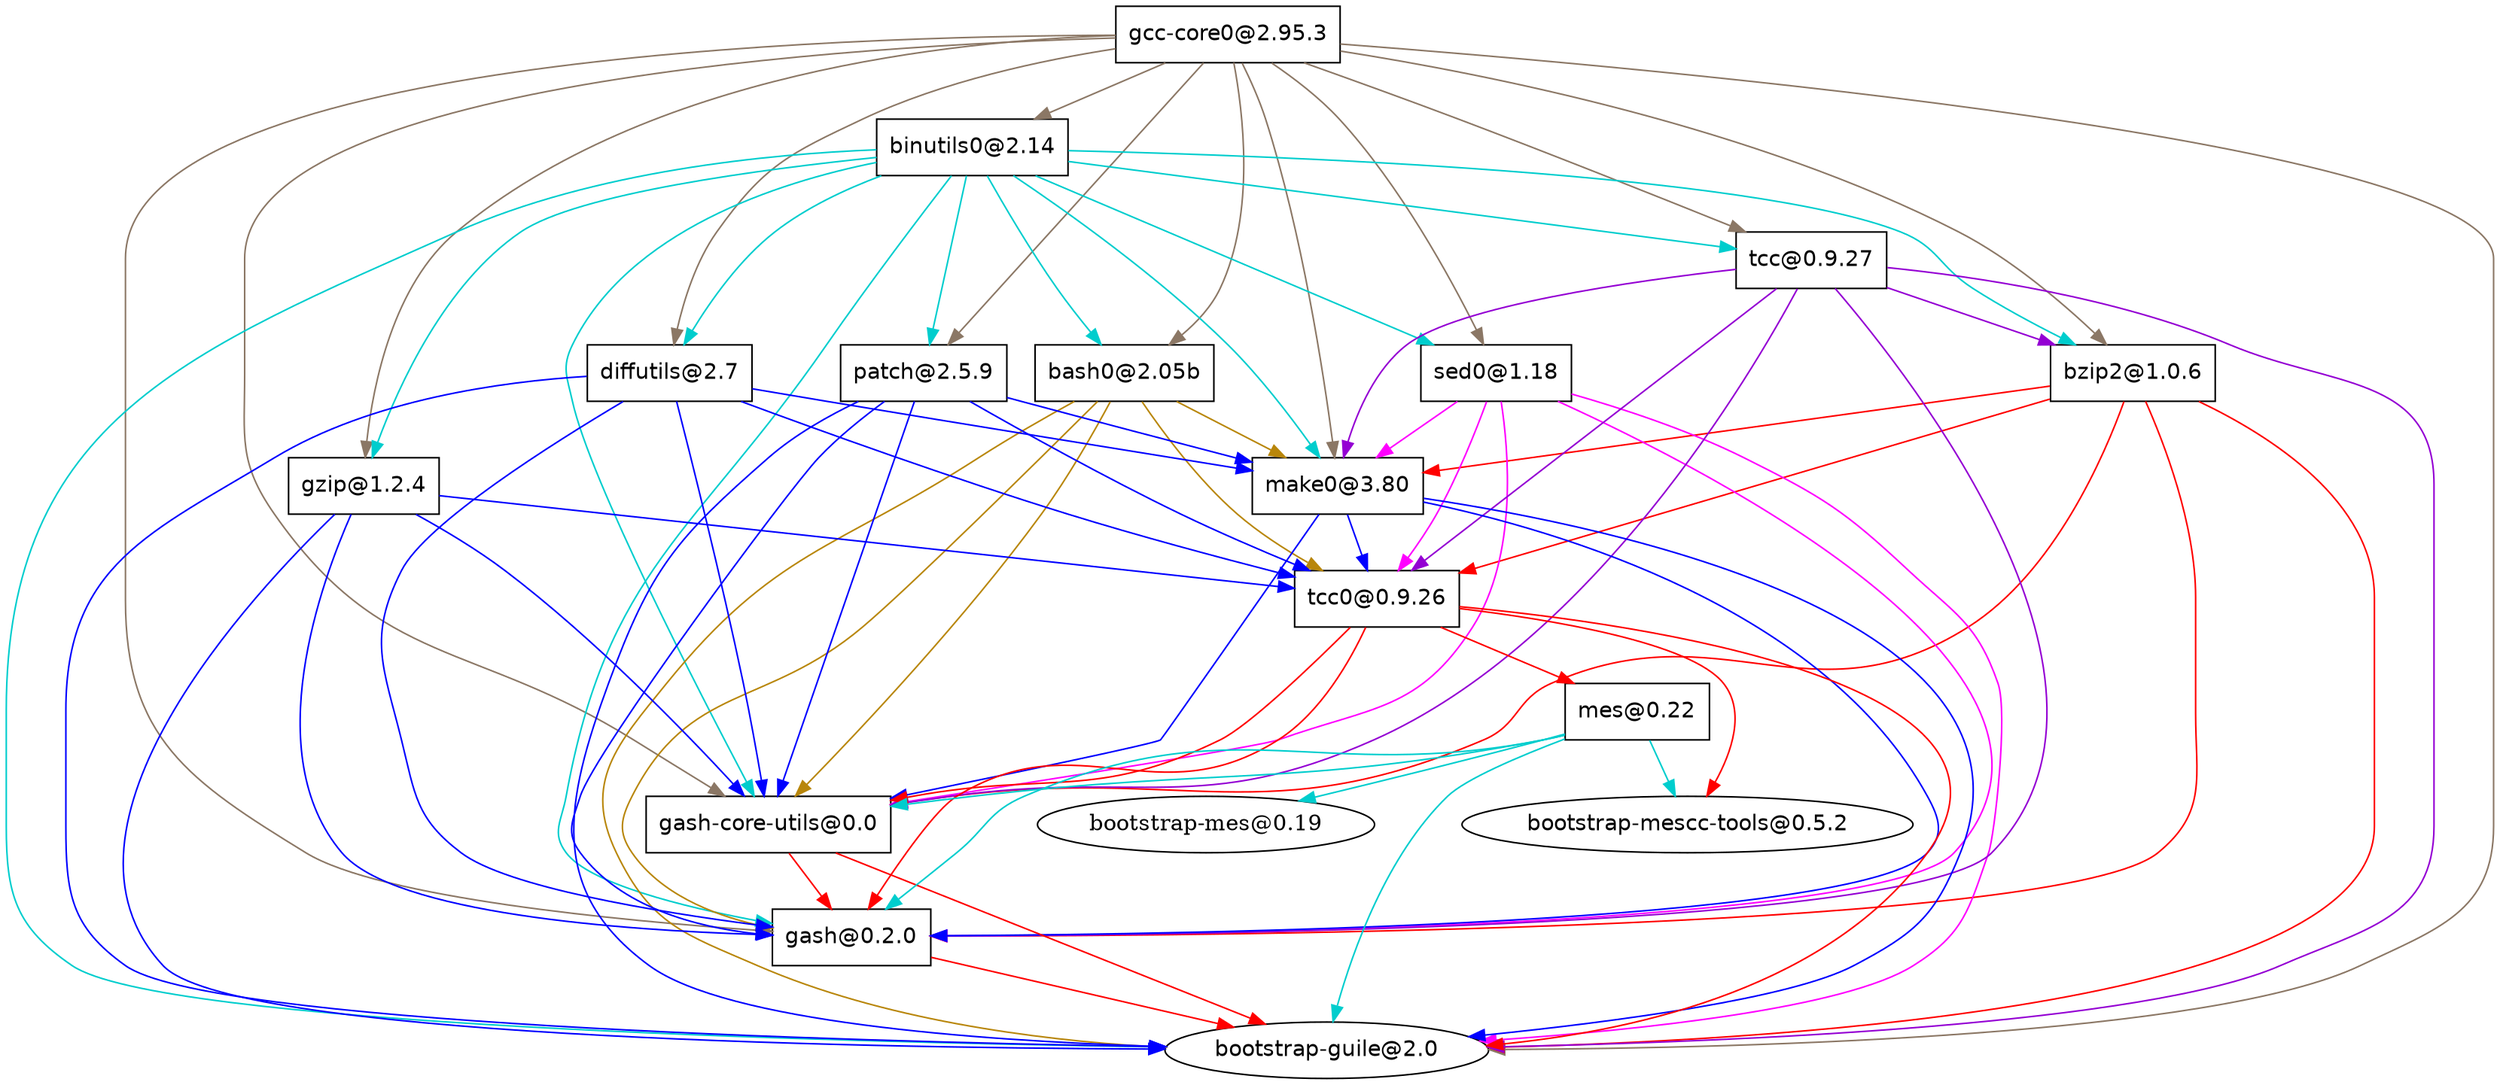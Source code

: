 digraph "Guix package" {
  "gcc-core0" [label = "gcc-core0@2.95.3", shape = box, fontname = Helvetica];
  "gcc-core0" -> "binutils0" [color = peachpuff4];
  "gcc-core0" -> "bash0" [color = peachpuff4];
  "gcc-core0" -> "bzip2" [color = peachpuff4];
  "gcc-core0" -> "diffutils" [color = peachpuff4];
  "gcc-core0" -> "gzip" [color = peachpuff4];
  "gcc-core0" -> "patch" [color = peachpuff4];
  "gcc-core0" -> "sed0" [color = peachpuff4];
  "gcc-core0" -> "tcc" [color = peachpuff4];
  "gcc-core0" -> "make0" [color = peachpuff4];
  "gcc-core0" -> "gash" [color = peachpuff4];
  "gcc-core0" -> "gash core utils" [color = peachpuff4];
  # "gcc-core0" -> "139838140100384" [color = peachpuff4];
  "gcc-core0" -> "bootstrap-guile" [color = peachpuff4];
  "binutils0" [label = "binutils0@2.14", shape = box, fontname = Helvetica];
  "binutils0" -> "bash0" [color = cyan3];
  "binutils0" -> "bzip2" [color = cyan3];
  "binutils0" -> "diffutils" [color = cyan3];
  "binutils0" -> "gzip" [color = cyan3];
  "binutils0" -> "patch" [color = cyan3];
  "binutils0" -> "sed0" [color = cyan3];
  "binutils0" -> "tcc" [color = cyan3];
  "binutils0" -> "make0" [color = cyan3];
  "binutils0" -> "gash" [color = cyan3];
  "binutils0" -> "gash core utils" [color = cyan3];
  # "binutils0" -> "139838140100384" [color = cyan3];
  "binutils0" -> "bootstrap-guile" [color = cyan3];
  "bash0" [label = "bash0@2.05b", shape = box, fontname = Helvetica];
  "bash0" -> "make0" [color = darkgoldenrod];
  "bash0" -> "tcc0" [color = darkgoldenrod];
  "bash0" -> "gash" [color = darkgoldenrod];
  "bash0" -> "gash core utils" [color = darkgoldenrod];
  # "bash0" -> "139838140100384" [color = darkgoldenrod];
  "bash0" -> "bootstrap-guile" [color = darkgoldenrod];
  "make0" [label = "make0@3.80", shape = box, fontname = Helvetica];
  "make0" -> "tcc0" [color = blue];
  "make0" -> "gash" [color = blue];
  "make0" -> "gash core utils" [color = blue];
  # "make0" -> "139838140100384" [color = blue];
  "make0" -> "bootstrap-guile" [color = blue];
  "tcc0" [label = "tcc0@0.9.26", shape = box, fontname = Helvetica];
  "tcc0" -> "mes" [color = red];
  "tcc0" -> "bootstrap-mescc-tools" [color = red];
  "tcc0" -> "gash" [color = red];
  "tcc0" -> "gash core utils" [color = red];
  # "tcc0" -> "139838140100384" [color = red];
  "tcc0" -> "bootstrap-guile" [color = red];
  #"mes" [label = "mes@0.21-54-g85cadbb2c", shape = box, fontname = Helvetica];
  "mes" [label = "mes@0.22", shape = box, fontname = Helvetica];
  "mes" -> "bootstrap-mes@0.19" [color = cyan3];
  "mes" -> "bootstrap-mescc-tools" [color = cyan3];
  "mes" -> "gash" [color = cyan3];
  "mes" -> "gash core utils" [color = cyan3];
  # "mes" -> "139838140100384" [color = cyan3];
  "mes" -> "bootstrap-guile" [color = cyan3];
  #"139837957673136" [label = "bootstrap-mes-rewired@0.19", shape = box, fontname = Helvetica];
  #"139837957673136" [label = "bootstrap-mes@0.19", fontname = Helvetica];
  #"bootstrap-mes" -> "139838140099152" [color = darkseagreen];
  #"bootstrap-mes" -> "gash" [color = darkseagreen];
  #"139838140099152" [label = "bootstrap-mes@0", shape = box, fontname = Helvetica];
  #"139838140099152" [label = "bootstrap-mes@0.19", fontname = Helvetica];
  "gash" [label = "gash@0.2.0", shape = box, fontname = Helvetica];
  "gash" -> "bootstrap-guile" [color = red];
  #"bootstrap-guile" [label = "bootstrap-guile+guild@2.0", shape = box, fontname = Helvetica];
  "bootstrap-guile" [label = "bootstrap-guile@2.0", fontname = Helvetica];
  # "bootstrap-guile" -> "139838140100384" [color = darkviolet];
  # "139838140100384" [label = "bootstrap-guile@2.0", shape = box, fontname = Helvetica];
  #"bootstrap-mescc-tools" [label = "bootstrap-mescc-tools@0.5.2", shape = box, fontname = Helvetica];
  "bootstrap-mescc-tools" [label = "bootstrap-mescc-tools@0.5.2", fontname = Helvetica];
  "gash core utils" [label = "gash-core-utils@0.0", shape = box, fontname = Helvetica];
  "gash core utils" -> "bootstrap-guile" [color = red];
  "gash core utils" -> "gash" [color = red];
  "bzip2" [label = "bzip2@1.0.6", shape = box, fontname = Helvetica];
  "bzip2" -> "make0" [color = red];
  "bzip2" -> "tcc0" [color = red];
  "bzip2" -> "gash" [color = red];
  "bzip2" -> "gash core utils" [color = red];
  # "bzip2" -> "139838140100384" [color = red];
  "bzip2" -> "bootstrap-guile" [color = red];
  "diffutils" [label = "diffutils@2.7", shape = box, fontname = Helvetica];
  "diffutils" -> "make0" [color = blue];
  "diffutils" -> "tcc0" [color = blue];
  "diffutils" -> "gash" [color = blue];
  "diffutils" -> "gash core utils" [color = blue];
  # "diffutils" -> "139838140100384" [color = blue];
  "diffutils" -> "bootstrap-guile" [color = blue];
  "gzip" [label = "gzip@1.2.4", shape = box, fontname = Helvetica];
  "gzip" -> "tcc0" [color = blue];
  "gzip" -> "gash" [color = blue];
  "gzip" -> "gash core utils" [color = blue];
  # "gzip" -> "139838140100384" [color = blue];
  "gzip" -> "bootstrap-guile" [color = blue];
  "patch" [label = "patch@2.5.9", shape = box, fontname = Helvetica];
  "patch" -> "make0" [color = blue];
  "patch" -> "tcc0" [color = blue];
  "patch" -> "gash" [color = blue];
  "patch" -> "gash core utils" [color = blue];
  # "patch" -> "139838140100384" [color = blue];
  "patch" -> "bootstrap-guile" [color = blue];
  "sed0" [label = "sed0@1.18", shape = box, fontname = Helvetica];
  "sed0" -> "make0" [color = magenta];
  "sed0" -> "tcc0" [color = magenta];
  "sed0" -> "gash" [color = magenta];
  "sed0" -> "gash core utils" [color = magenta];
  # "sed0" -> "139838140100384" [color = magenta];
  "sed0" -> "bootstrap-guile" [color = magenta];
  "tcc" [label = "tcc@0.9.27", shape = box, fontname = Helvetica];
  "tcc" -> "bzip2" [color = darkviolet];
  "tcc" -> "make0" [color = darkviolet];
  "tcc" -> "tcc0" [color = darkviolet];
  "tcc" -> "gash" [color = darkviolet];
  "tcc" -> "gash core utils" [color = darkviolet];
  # "tcc" -> "139838140100384" [color = darkviolet];
  "tcc" -> "bootstrap-guile" [color = darkviolet];
}

